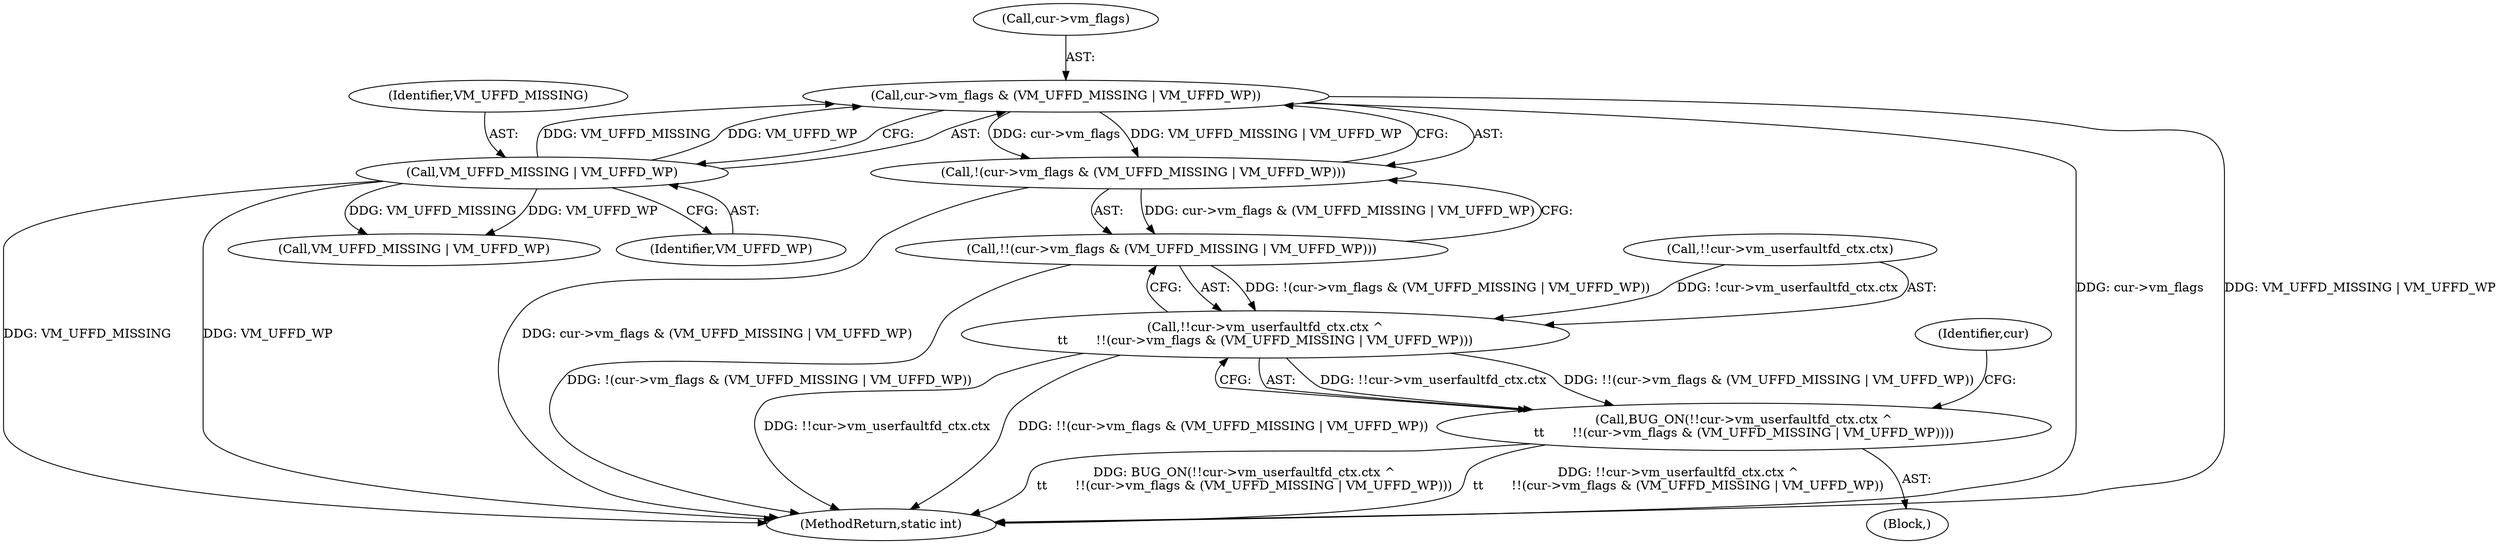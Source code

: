 digraph "0_linux_04f5866e41fb70690e28397487d8bd8eea7d712a_4@pointer" {
"1000263" [label="(Call,cur->vm_flags & (VM_UFFD_MISSING | VM_UFFD_WP))"];
"1000267" [label="(Call,VM_UFFD_MISSING | VM_UFFD_WP)"];
"1000262" [label="(Call,!(cur->vm_flags & (VM_UFFD_MISSING | VM_UFFD_WP)))"];
"1000261" [label="(Call,!!(cur->vm_flags & (VM_UFFD_MISSING | VM_UFFD_WP)))"];
"1000253" [label="(Call,!!cur->vm_userfaultfd_ctx.ctx ^\n\t\t       !!(cur->vm_flags & (VM_UFFD_MISSING | VM_UFFD_WP)))"];
"1000252" [label="(Call,BUG_ON(!!cur->vm_userfaultfd_ctx.ctx ^\n\t\t       !!(cur->vm_flags & (VM_UFFD_MISSING | VM_UFFD_WP))))"];
"1000273" [label="(Identifier,cur)"];
"1000253" [label="(Call,!!cur->vm_userfaultfd_ctx.ctx ^\n\t\t       !!(cur->vm_flags & (VM_UFFD_MISSING | VM_UFFD_WP)))"];
"1000472" [label="(MethodReturn,static int)"];
"1000254" [label="(Call,!!cur->vm_userfaultfd_ctx.ctx)"];
"1000264" [label="(Call,cur->vm_flags)"];
"1000365" [label="(Call,VM_UFFD_MISSING | VM_UFFD_WP)"];
"1000267" [label="(Call,VM_UFFD_MISSING | VM_UFFD_WP)"];
"1000269" [label="(Identifier,VM_UFFD_WP)"];
"1000252" [label="(Call,BUG_ON(!!cur->vm_userfaultfd_ctx.ctx ^\n\t\t       !!(cur->vm_flags & (VM_UFFD_MISSING | VM_UFFD_WP))))"];
"1000262" [label="(Call,!(cur->vm_flags & (VM_UFFD_MISSING | VM_UFFD_WP)))"];
"1000261" [label="(Call,!!(cur->vm_flags & (VM_UFFD_MISSING | VM_UFFD_WP)))"];
"1000250" [label="(Block,)"];
"1000263" [label="(Call,cur->vm_flags & (VM_UFFD_MISSING | VM_UFFD_WP))"];
"1000268" [label="(Identifier,VM_UFFD_MISSING)"];
"1000263" -> "1000262"  [label="AST: "];
"1000263" -> "1000267"  [label="CFG: "];
"1000264" -> "1000263"  [label="AST: "];
"1000267" -> "1000263"  [label="AST: "];
"1000262" -> "1000263"  [label="CFG: "];
"1000263" -> "1000472"  [label="DDG: VM_UFFD_MISSING | VM_UFFD_WP"];
"1000263" -> "1000472"  [label="DDG: cur->vm_flags"];
"1000263" -> "1000262"  [label="DDG: cur->vm_flags"];
"1000263" -> "1000262"  [label="DDG: VM_UFFD_MISSING | VM_UFFD_WP"];
"1000267" -> "1000263"  [label="DDG: VM_UFFD_MISSING"];
"1000267" -> "1000263"  [label="DDG: VM_UFFD_WP"];
"1000267" -> "1000269"  [label="CFG: "];
"1000268" -> "1000267"  [label="AST: "];
"1000269" -> "1000267"  [label="AST: "];
"1000267" -> "1000472"  [label="DDG: VM_UFFD_WP"];
"1000267" -> "1000472"  [label="DDG: VM_UFFD_MISSING"];
"1000267" -> "1000365"  [label="DDG: VM_UFFD_MISSING"];
"1000267" -> "1000365"  [label="DDG: VM_UFFD_WP"];
"1000262" -> "1000261"  [label="AST: "];
"1000261" -> "1000262"  [label="CFG: "];
"1000262" -> "1000472"  [label="DDG: cur->vm_flags & (VM_UFFD_MISSING | VM_UFFD_WP)"];
"1000262" -> "1000261"  [label="DDG: cur->vm_flags & (VM_UFFD_MISSING | VM_UFFD_WP)"];
"1000261" -> "1000253"  [label="AST: "];
"1000253" -> "1000261"  [label="CFG: "];
"1000261" -> "1000472"  [label="DDG: !(cur->vm_flags & (VM_UFFD_MISSING | VM_UFFD_WP))"];
"1000261" -> "1000253"  [label="DDG: !(cur->vm_flags & (VM_UFFD_MISSING | VM_UFFD_WP))"];
"1000253" -> "1000252"  [label="AST: "];
"1000254" -> "1000253"  [label="AST: "];
"1000252" -> "1000253"  [label="CFG: "];
"1000253" -> "1000472"  [label="DDG: !!cur->vm_userfaultfd_ctx.ctx"];
"1000253" -> "1000472"  [label="DDG: !!(cur->vm_flags & (VM_UFFD_MISSING | VM_UFFD_WP))"];
"1000253" -> "1000252"  [label="DDG: !!cur->vm_userfaultfd_ctx.ctx"];
"1000253" -> "1000252"  [label="DDG: !!(cur->vm_flags & (VM_UFFD_MISSING | VM_UFFD_WP))"];
"1000254" -> "1000253"  [label="DDG: !cur->vm_userfaultfd_ctx.ctx"];
"1000252" -> "1000250"  [label="AST: "];
"1000273" -> "1000252"  [label="CFG: "];
"1000252" -> "1000472"  [label="DDG: !!cur->vm_userfaultfd_ctx.ctx ^\n\t\t       !!(cur->vm_flags & (VM_UFFD_MISSING | VM_UFFD_WP))"];
"1000252" -> "1000472"  [label="DDG: BUG_ON(!!cur->vm_userfaultfd_ctx.ctx ^\n\t\t       !!(cur->vm_flags & (VM_UFFD_MISSING | VM_UFFD_WP)))"];
}
